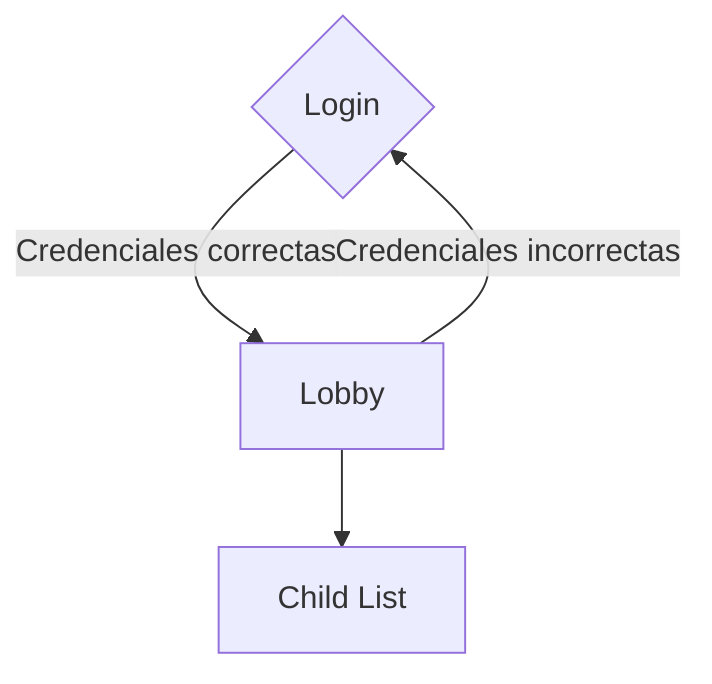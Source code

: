 flowchart TB;
    B{Login}
    D --> |Credenciales incorrectas| B
    B --> |Credenciales correctas|D[Lobby]
    D --> E[Child List]